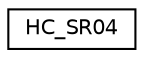 digraph "Graphical Class Hierarchy"
{
  edge [fontname="Helvetica",fontsize="10",labelfontname="Helvetica",labelfontsize="10"];
  node [fontname="Helvetica",fontsize="10",shape=record];
  rankdir="LR";
  Node0 [label="HC_SR04",height=0.2,width=0.4,color="black", fillcolor="white", style="filled",URL="$classHC__SR04.html",tooltip="A class for the HC-SR04 ultra sonic sensor. "];
}

